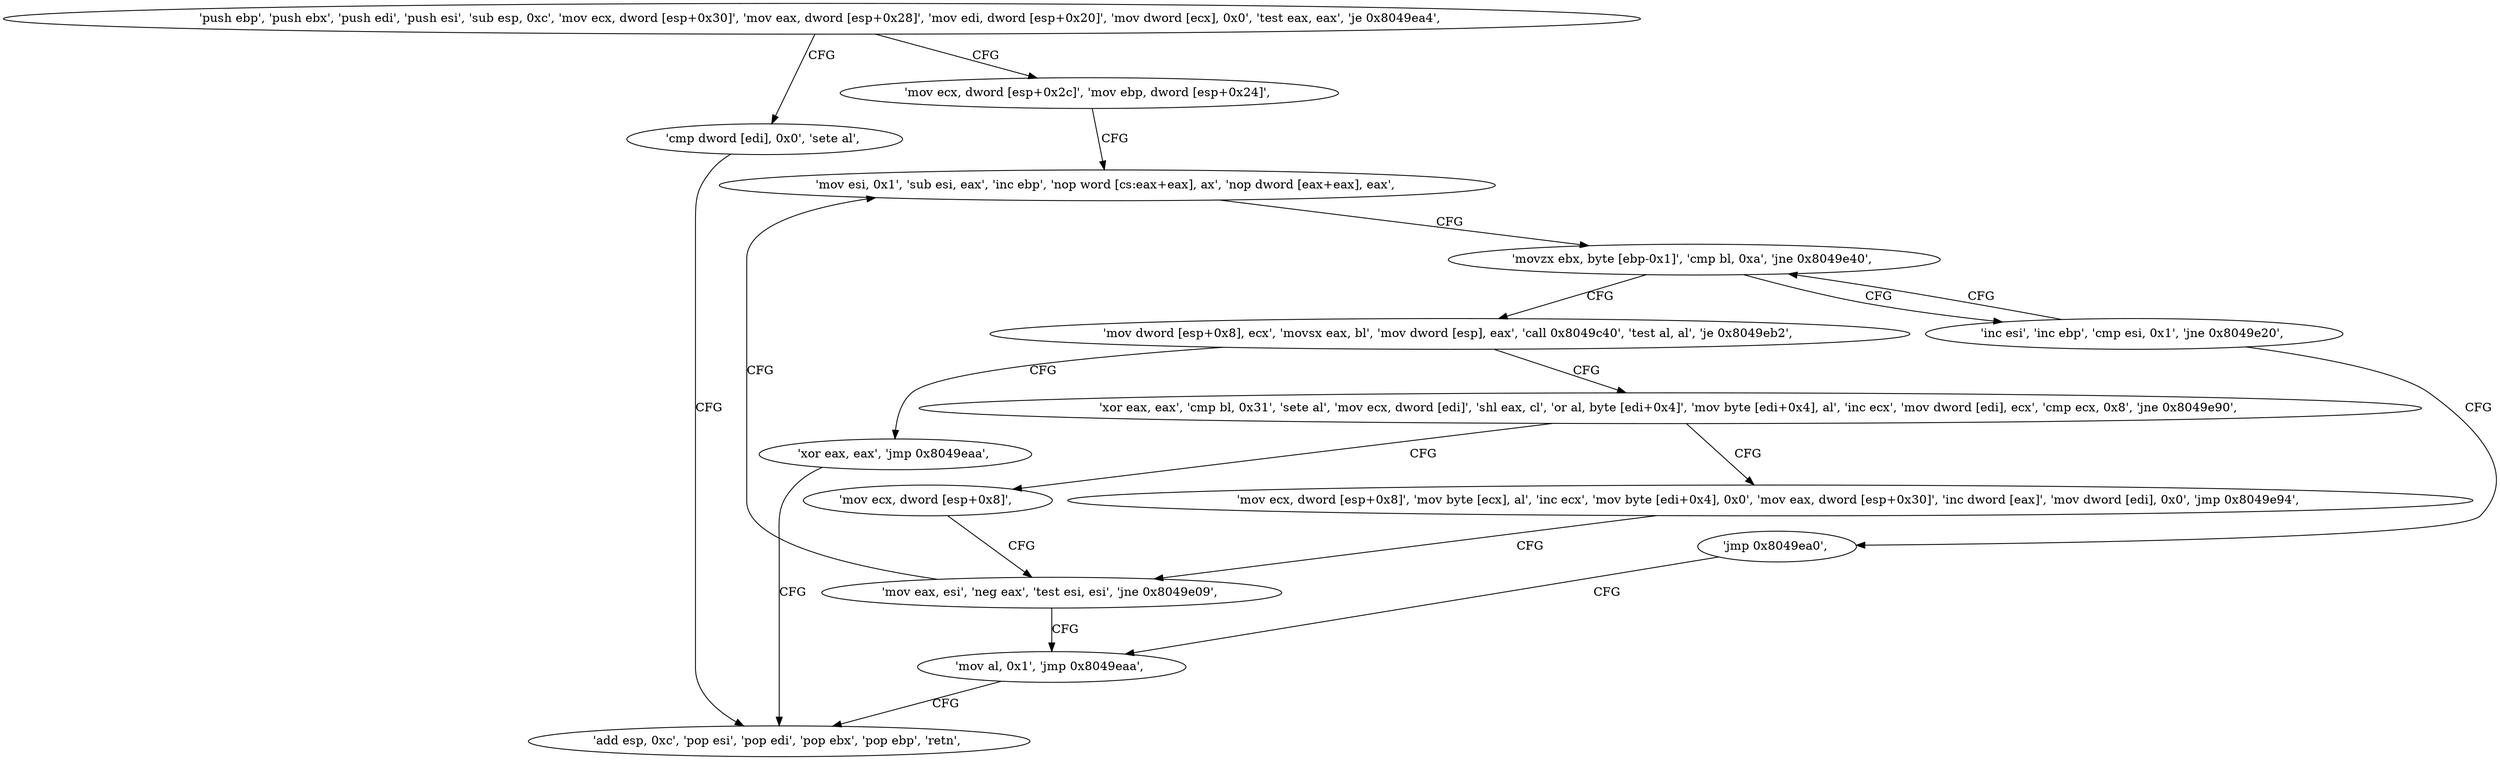 digraph "func" {
"134520288" [label = "'push ebp', 'push ebx', 'push edi', 'push esi', 'sub esp, 0xc', 'mov ecx, dword [esp+0x30]', 'mov eax, dword [esp+0x28]', 'mov edi, dword [esp+0x20]', 'mov dword [ecx], 0x0', 'test eax, eax', 'je 0x8049ea4', " ]
"134520484" [label = "'cmp dword [edi], 0x0', 'sete al', " ]
"134520321" [label = "'mov ecx, dword [esp+0x2c]', 'mov ebp, dword [esp+0x24]', " ]
"134520490" [label = "'add esp, 0xc', 'pop esi', 'pop edi', 'pop ebx', 'pop ebp', 'retn', " ]
"134520329" [label = "'mov esi, 0x1', 'sub esi, eax', 'inc ebp', 'nop word [cs:eax+eax], ax', 'nop dword [eax+eax], eax', " ]
"134520384" [label = "'mov dword [esp+0x8], ecx', 'movsx eax, bl', 'mov dword [esp], eax', 'call 0x8049c40', 'test al, al', 'je 0x8049eb2', " ]
"134520498" [label = "'xor eax, eax', 'jmp 0x8049eaa', " ]
"134520403" [label = "'xor eax, eax', 'cmp bl, 0x31', 'sete al', 'mov ecx, dword [edi]', 'shl eax, cl', 'or al, byte [edi+0x4]', 'mov byte [edi+0x4], al', 'inc ecx', 'mov dword [edi], ecx', 'cmp ecx, 0x8', 'jne 0x8049e90', " ]
"134520361" [label = "'inc esi', 'inc ebp', 'cmp esi, 0x1', 'jne 0x8049e20', " ]
"134520352" [label = "'movzx ebx, byte [ebp-0x1]', 'cmp bl, 0xa', 'jne 0x8049e40', " ]
"134520368" [label = "'jmp 0x8049ea0', " ]
"134520464" [label = "'mov ecx, dword [esp+0x8]', " ]
"134520429" [label = "'mov ecx, dword [esp+0x8]', 'mov byte [ecx], al', 'inc ecx', 'mov byte [edi+0x4], 0x0', 'mov eax, dword [esp+0x30]', 'inc dword [eax]', 'mov dword [edi], 0x0', 'jmp 0x8049e94', " ]
"134520480" [label = "'mov al, 0x1', 'jmp 0x8049eaa', " ]
"134520468" [label = "'mov eax, esi', 'neg eax', 'test esi, esi', 'jne 0x8049e09', " ]
"134520288" -> "134520484" [ label = "CFG" ]
"134520288" -> "134520321" [ label = "CFG" ]
"134520484" -> "134520490" [ label = "CFG" ]
"134520321" -> "134520329" [ label = "CFG" ]
"134520329" -> "134520352" [ label = "CFG" ]
"134520384" -> "134520498" [ label = "CFG" ]
"134520384" -> "134520403" [ label = "CFG" ]
"134520498" -> "134520490" [ label = "CFG" ]
"134520403" -> "134520464" [ label = "CFG" ]
"134520403" -> "134520429" [ label = "CFG" ]
"134520361" -> "134520352" [ label = "CFG" ]
"134520361" -> "134520368" [ label = "CFG" ]
"134520352" -> "134520384" [ label = "CFG" ]
"134520352" -> "134520361" [ label = "CFG" ]
"134520368" -> "134520480" [ label = "CFG" ]
"134520464" -> "134520468" [ label = "CFG" ]
"134520429" -> "134520468" [ label = "CFG" ]
"134520480" -> "134520490" [ label = "CFG" ]
"134520468" -> "134520329" [ label = "CFG" ]
"134520468" -> "134520480" [ label = "CFG" ]
}
